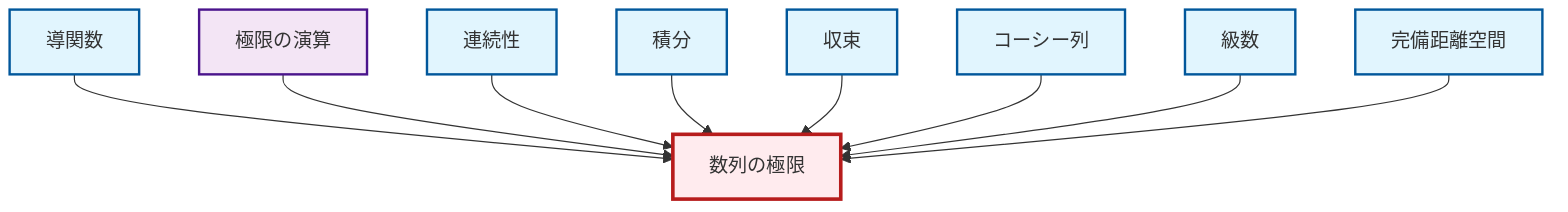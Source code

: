 graph TD
    classDef definition fill:#e1f5fe,stroke:#01579b,stroke-width:2px
    classDef theorem fill:#f3e5f5,stroke:#4a148c,stroke-width:2px
    classDef axiom fill:#fff3e0,stroke:#e65100,stroke-width:2px
    classDef example fill:#e8f5e9,stroke:#1b5e20,stroke-width:2px
    classDef current fill:#ffebee,stroke:#b71c1c,stroke-width:3px
    def-cauchy-sequence["コーシー列"]:::definition
    def-continuity["連続性"]:::definition
    def-complete-metric-space["完備距離空間"]:::definition
    def-series["級数"]:::definition
    thm-limit-arithmetic["極限の演算"]:::theorem
    def-limit["数列の極限"]:::definition
    def-convergence["収束"]:::definition
    def-integral["積分"]:::definition
    def-derivative["導関数"]:::definition
    def-derivative --> def-limit
    thm-limit-arithmetic --> def-limit
    def-continuity --> def-limit
    def-integral --> def-limit
    def-convergence --> def-limit
    def-cauchy-sequence --> def-limit
    def-series --> def-limit
    def-complete-metric-space --> def-limit
    class def-limit current